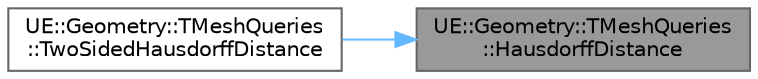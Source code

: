 digraph "UE::Geometry::TMeshQueries::HausdorffDistance"
{
 // INTERACTIVE_SVG=YES
 // LATEX_PDF_SIZE
  bgcolor="transparent";
  edge [fontname=Helvetica,fontsize=10,labelfontname=Helvetica,labelfontsize=10];
  node [fontname=Helvetica,fontsize=10,shape=box,height=0.2,width=0.4];
  rankdir="RL";
  Node1 [id="Node000001",label="UE::Geometry::TMeshQueries\l::HausdorffDistance",height=0.2,width=0.4,color="gray40", fillcolor="grey60", style="filled", fontcolor="black",tooltip="Compute all vertex-to-surface distances in parallel."];
  Node1 -> Node2 [id="edge1_Node000001_Node000002",dir="back",color="steelblue1",style="solid",tooltip=" "];
  Node2 [id="Node000002",label="UE::Geometry::TMeshQueries\l::TwoSidedHausdorffDistance",height=0.2,width=0.4,color="grey40", fillcolor="white", style="filled",URL="$dd/d39/classUE_1_1Geometry_1_1TMeshQueries.html#ae96848324c400d0cd46cc8ecaa8ad77d",tooltip="Because Hausdorff distance is not symmetric, we compute the maximum of the distances between two surf..."];
}
